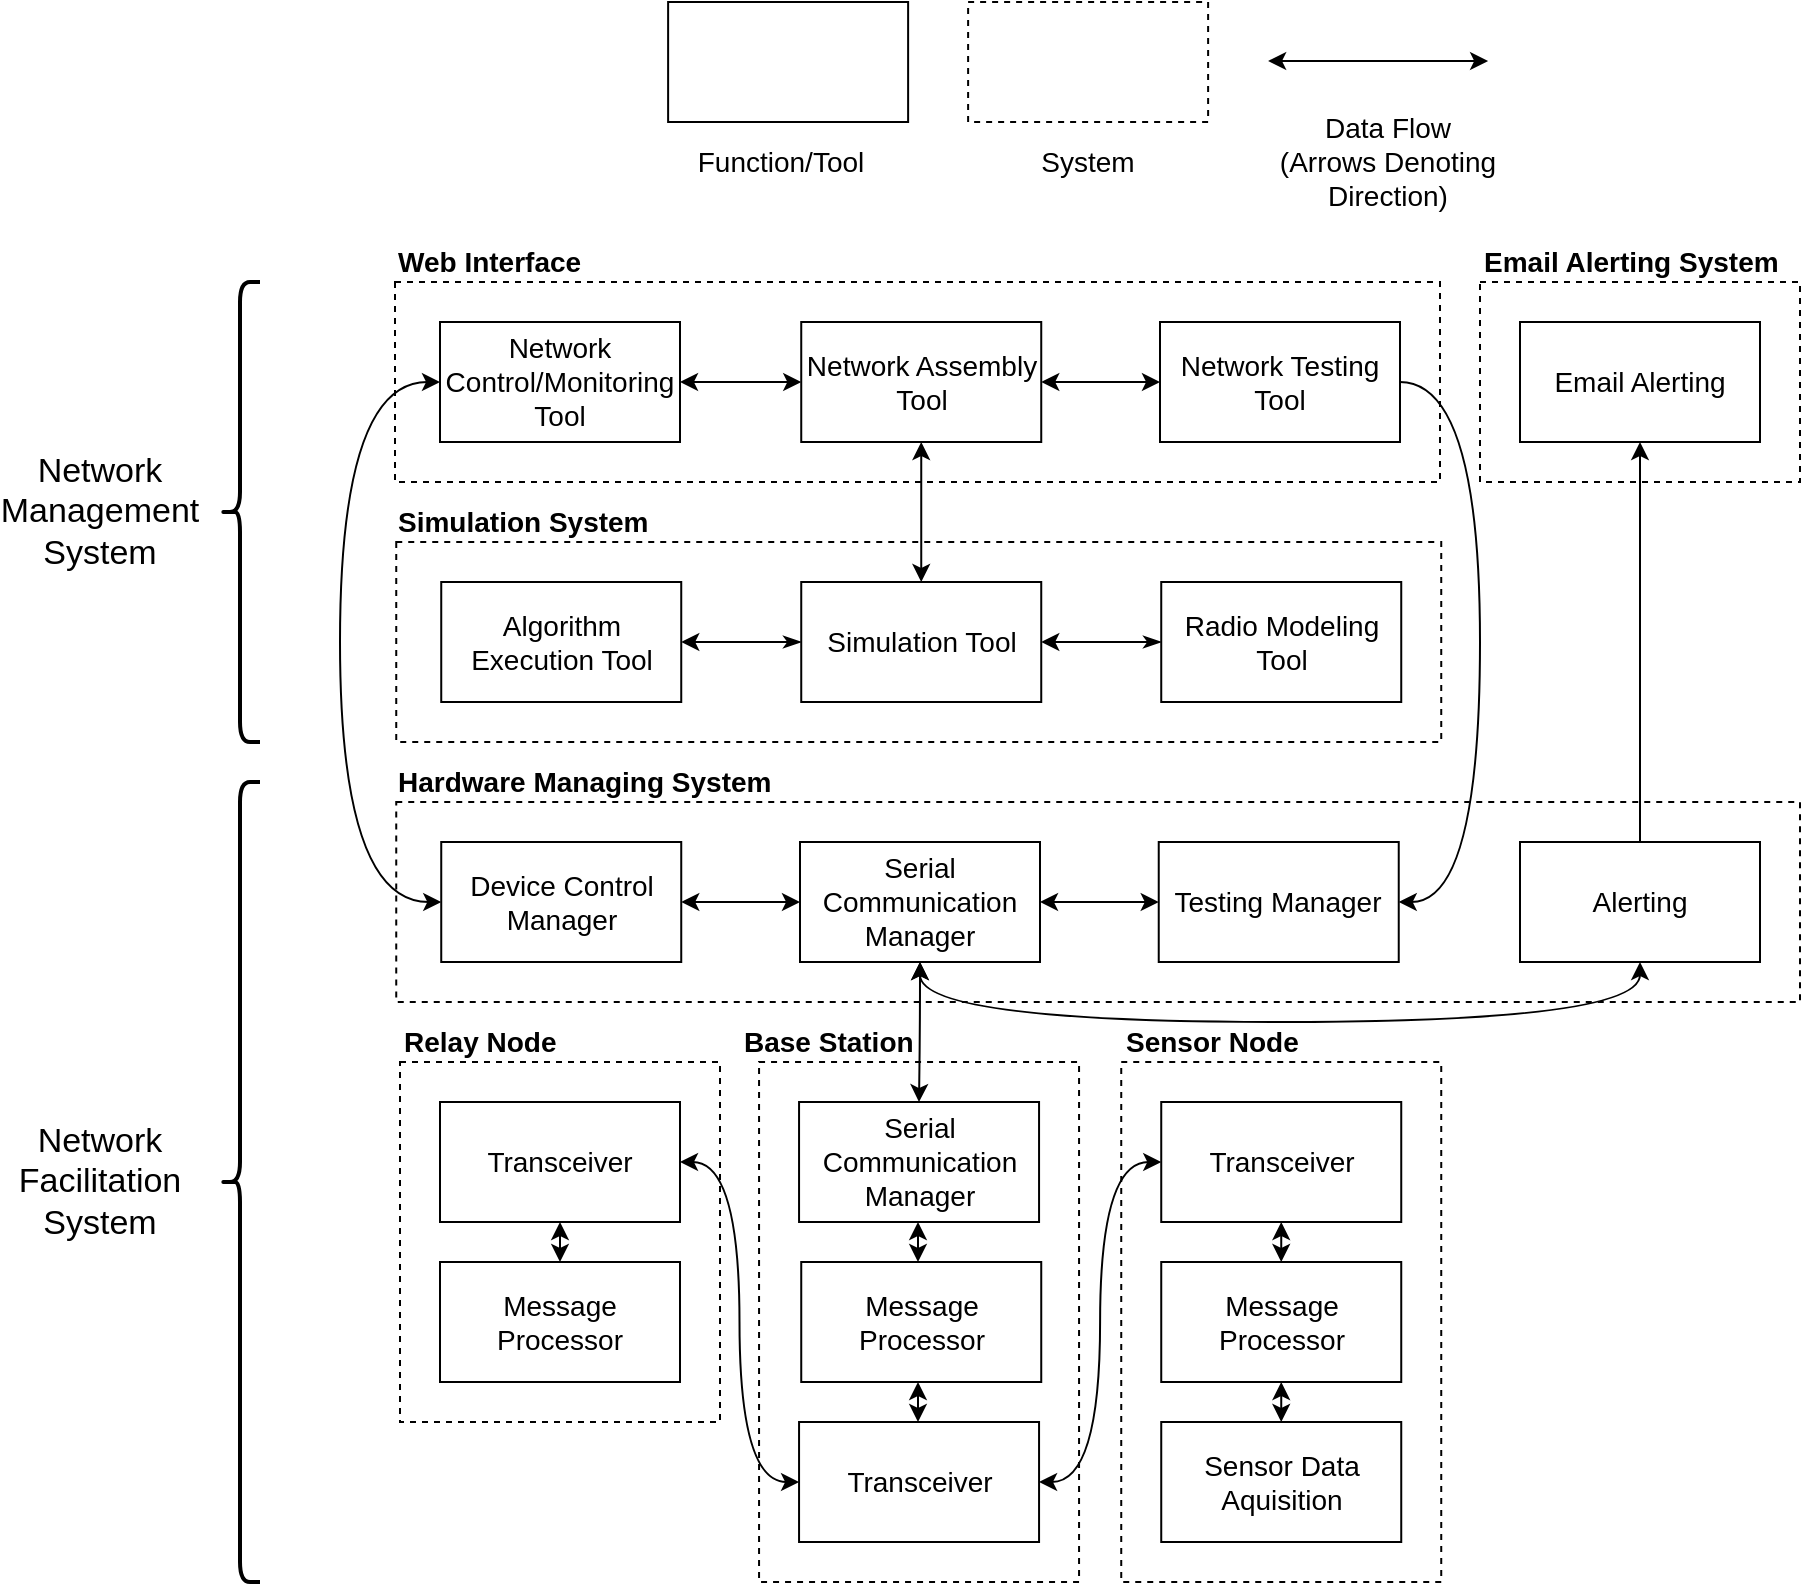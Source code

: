 <mxfile version="13.0.6" type="device"><diagram id="5HCjHcaxrdMrbsBtGjfQ" name="Page-1"><mxGraphModel dx="2752" dy="936" grid="1" gridSize="10" guides="1" tooltips="1" connect="1" arrows="1" fold="1" page="1" pageScale="1" pageWidth="850" pageHeight="1100" math="0" shadow="0"><root><mxCell id="0"/><mxCell id="1" parent="0"/><mxCell id="WD997mRgUXzsXUt71yo2-37" value="" style="rounded=0;whiteSpace=wrap;html=1;dashed=1;fontSize=14;" vertex="1" parent="1"><mxGeometry x="118.12" y="420" width="701.88" height="100" as="geometry"/></mxCell><mxCell id="WD997mRgUXzsXUt71yo2-35" value="" style="rounded=0;whiteSpace=wrap;html=1;dashed=1;fontSize=14;" vertex="1" parent="1"><mxGeometry x="118.12" y="290" width="522.5" height="100" as="geometry"/></mxCell><mxCell id="WD997mRgUXzsXUt71yo2-33" value="" style="rounded=0;whiteSpace=wrap;html=1;dashed=1;fontSize=14;" vertex="1" parent="1"><mxGeometry x="117.5" y="160" width="522.5" height="100" as="geometry"/></mxCell><mxCell id="WD997mRgUXzsXUt71yo2-18" value="" style="rounded=0;whiteSpace=wrap;html=1;dashed=1;fontSize=14;" vertex="1" parent="1"><mxGeometry x="120" y="550" width="160" height="180" as="geometry"/></mxCell><mxCell id="WD997mRgUXzsXUt71yo2-17" value="" style="rounded=0;whiteSpace=wrap;html=1;dashed=1;fontSize=14;" vertex="1" parent="1"><mxGeometry x="480.62" y="550" width="160" height="260" as="geometry"/></mxCell><mxCell id="WD997mRgUXzsXUt71yo2-1" value="" style="rounded=0;whiteSpace=wrap;html=1;" vertex="1" parent="1"><mxGeometry x="254.06" y="20" width="120" height="60" as="geometry"/></mxCell><mxCell id="WD997mRgUXzsXUt71yo2-3" value="" style="rounded=0;whiteSpace=wrap;html=1;dashed=1;fontSize=14;" vertex="1" parent="1"><mxGeometry x="660" y="160" width="160" height="100" as="geometry"/></mxCell><mxCell id="WD997mRgUXzsXUt71yo2-5" value="Function/Tool" style="text;html=1;strokeColor=none;fillColor=none;align=center;verticalAlign=middle;whiteSpace=wrap;rounded=0;dashed=1;fontSize=14;" vertex="1" parent="1"><mxGeometry x="268.43" y="90" width="85" height="20" as="geometry"/></mxCell><mxCell id="WD997mRgUXzsXUt71yo2-6" value="System" style="text;html=1;strokeColor=none;fillColor=none;align=center;verticalAlign=middle;whiteSpace=wrap;rounded=0;dashed=1;fontSize=14;" vertex="1" parent="1"><mxGeometry x="429.06" y="90" width="70" height="20" as="geometry"/></mxCell><mxCell id="WD997mRgUXzsXUt71yo2-12" value="Sensor Data Aquisition" style="rounded=0;whiteSpace=wrap;html=1;fontSize=14;" vertex="1" parent="1"><mxGeometry x="500.62" y="730" width="120" height="60" as="geometry"/></mxCell><mxCell id="WD997mRgUXzsXUt71yo2-72" style="edgeStyle=orthogonalEdgeStyle;curved=1;rounded=0;orthogonalLoop=1;jettySize=auto;html=1;exitX=0.5;exitY=1;exitDx=0;exitDy=0;entryX=0.5;entryY=0;entryDx=0;entryDy=0;startArrow=classic;startFill=1;fontSize=14;" edge="1" parent="1" source="WD997mRgUXzsXUt71yo2-13" target="WD997mRgUXzsXUt71yo2-12"><mxGeometry relative="1" as="geometry"/></mxCell><mxCell id="WD997mRgUXzsXUt71yo2-13" value="Message Processor" style="rounded=0;whiteSpace=wrap;html=1;fontSize=14;" vertex="1" parent="1"><mxGeometry x="500.62" y="650" width="120" height="60" as="geometry"/></mxCell><mxCell id="WD997mRgUXzsXUt71yo2-71" style="edgeStyle=orthogonalEdgeStyle;curved=1;rounded=0;orthogonalLoop=1;jettySize=auto;html=1;exitX=0.5;exitY=1;exitDx=0;exitDy=0;entryX=0.5;entryY=0;entryDx=0;entryDy=0;startArrow=classic;startFill=1;fontSize=14;" edge="1" parent="1" source="WD997mRgUXzsXUt71yo2-14" target="WD997mRgUXzsXUt71yo2-13"><mxGeometry relative="1" as="geometry"/></mxCell><mxCell id="WD997mRgUXzsXUt71yo2-14" value="Transceiver" style="rounded=0;whiteSpace=wrap;html=1;fontSize=14;" vertex="1" parent="1"><mxGeometry x="500.62" y="570" width="120" height="60" as="geometry"/></mxCell><mxCell id="WD997mRgUXzsXUt71yo2-15" value="Message Processor" style="rounded=0;whiteSpace=wrap;html=1;fontSize=14;" vertex="1" parent="1"><mxGeometry x="140" y="650" width="120" height="60" as="geometry"/></mxCell><mxCell id="WD997mRgUXzsXUt71yo2-70" style="edgeStyle=orthogonalEdgeStyle;curved=1;rounded=0;orthogonalLoop=1;jettySize=auto;html=1;exitX=0.5;exitY=1;exitDx=0;exitDy=0;entryX=0.5;entryY=0;entryDx=0;entryDy=0;startArrow=classic;startFill=1;fontSize=14;" edge="1" parent="1" source="WD997mRgUXzsXUt71yo2-16" target="WD997mRgUXzsXUt71yo2-15"><mxGeometry relative="1" as="geometry"/></mxCell><mxCell id="WD997mRgUXzsXUt71yo2-16" value="Transceiver" style="rounded=0;whiteSpace=wrap;html=1;fontSize=14;" vertex="1" parent="1"><mxGeometry x="140" y="570" width="120" height="60" as="geometry"/></mxCell><mxCell id="WD997mRgUXzsXUt71yo2-19" value="" style="rounded=0;whiteSpace=wrap;html=1;dashed=1;fontSize=14;" vertex="1" parent="1"><mxGeometry x="299.53" y="550" width="160" height="260" as="geometry"/></mxCell><mxCell id="WD997mRgUXzsXUt71yo2-21" value="Message Processor" style="rounded=0;whiteSpace=wrap;html=1;fontSize=14;" vertex="1" parent="1"><mxGeometry x="320.62" y="650" width="120" height="60" as="geometry"/></mxCell><mxCell id="WD997mRgUXzsXUt71yo2-66" style="edgeStyle=orthogonalEdgeStyle;curved=1;rounded=0;orthogonalLoop=1;jettySize=auto;html=1;exitX=0;exitY=0.5;exitDx=0;exitDy=0;entryX=1;entryY=0.5;entryDx=0;entryDy=0;startArrow=classic;startFill=1;fontSize=14;" edge="1" parent="1" source="WD997mRgUXzsXUt71yo2-22" target="WD997mRgUXzsXUt71yo2-16"><mxGeometry relative="1" as="geometry"/></mxCell><mxCell id="WD997mRgUXzsXUt71yo2-67" style="edgeStyle=orthogonalEdgeStyle;curved=1;rounded=0;orthogonalLoop=1;jettySize=auto;html=1;exitX=1;exitY=0.5;exitDx=0;exitDy=0;entryX=0;entryY=0.5;entryDx=0;entryDy=0;startArrow=classic;startFill=1;fontSize=14;" edge="1" parent="1" source="WD997mRgUXzsXUt71yo2-22" target="WD997mRgUXzsXUt71yo2-14"><mxGeometry relative="1" as="geometry"/></mxCell><mxCell id="WD997mRgUXzsXUt71yo2-22" value="Transceiver" style="rounded=0;whiteSpace=wrap;html=1;fontSize=14;" vertex="1" parent="1"><mxGeometry x="319.53" y="730" width="120" height="60" as="geometry"/></mxCell><mxCell id="WD997mRgUXzsXUt71yo2-23" value="Serial Communication Manager" style="rounded=0;whiteSpace=wrap;html=1;fontSize=14;" vertex="1" parent="1"><mxGeometry x="319.53" y="570" width="120" height="60" as="geometry"/></mxCell><mxCell id="WD997mRgUXzsXUt71yo2-85" style="edgeStyle=orthogonalEdgeStyle;curved=1;rounded=0;orthogonalLoop=1;jettySize=auto;html=1;exitX=0;exitY=0.5;exitDx=0;exitDy=0;entryX=0;entryY=0.5;entryDx=0;entryDy=0;startArrow=classic;startFill=1;fontSize=14;" edge="1" parent="1" source="WD997mRgUXzsXUt71yo2-30" target="WD997mRgUXzsXUt71yo2-42"><mxGeometry relative="1" as="geometry"><Array as="points"><mxPoint x="90" y="210"/><mxPoint x="90" y="470"/></Array></mxGeometry></mxCell><mxCell id="WD997mRgUXzsXUt71yo2-30" value="Network Control/Monitoring Tool" style="rounded=0;whiteSpace=wrap;html=1;fontSize=14;" vertex="1" parent="1"><mxGeometry x="140" y="180" width="120" height="60" as="geometry"/></mxCell><mxCell id="WD997mRgUXzsXUt71yo2-83" style="edgeStyle=orthogonalEdgeStyle;curved=1;rounded=0;orthogonalLoop=1;jettySize=auto;html=1;exitX=0;exitY=0.5;exitDx=0;exitDy=0;entryX=1;entryY=0.5;entryDx=0;entryDy=0;startArrow=classic;startFill=1;fontSize=14;" edge="1" parent="1" source="WD997mRgUXzsXUt71yo2-31" target="WD997mRgUXzsXUt71yo2-30"><mxGeometry relative="1" as="geometry"/></mxCell><mxCell id="WD997mRgUXzsXUt71yo2-84" style="edgeStyle=orthogonalEdgeStyle;curved=1;rounded=0;orthogonalLoop=1;jettySize=auto;html=1;exitX=1;exitY=0.5;exitDx=0;exitDy=0;entryX=0;entryY=0.5;entryDx=0;entryDy=0;startArrow=classic;startFill=1;fontSize=14;" edge="1" parent="1" source="WD997mRgUXzsXUt71yo2-31" target="WD997mRgUXzsXUt71yo2-32"><mxGeometry relative="1" as="geometry"/></mxCell><mxCell id="WD997mRgUXzsXUt71yo2-31" value="Network Assembly Tool" style="rounded=0;whiteSpace=wrap;html=1;fontSize=14;" vertex="1" parent="1"><mxGeometry x="320.62" y="180" width="120" height="60" as="geometry"/></mxCell><mxCell id="WD997mRgUXzsXUt71yo2-65" style="edgeStyle=orthogonalEdgeStyle;curved=1;rounded=0;orthogonalLoop=1;jettySize=auto;html=1;exitX=1;exitY=0.5;exitDx=0;exitDy=0;entryX=1;entryY=0.5;entryDx=0;entryDy=0;startArrow=none;startFill=0;fontSize=14;" edge="1" parent="1" source="WD997mRgUXzsXUt71yo2-32" target="WD997mRgUXzsXUt71yo2-43"><mxGeometry relative="1" as="geometry"><Array as="points"><mxPoint x="660" y="210"/><mxPoint x="660" y="470"/></Array></mxGeometry></mxCell><mxCell id="WD997mRgUXzsXUt71yo2-32" value="Network Testing Tool" style="rounded=0;whiteSpace=wrap;html=1;fontSize=14;" vertex="1" parent="1"><mxGeometry x="500" y="180" width="120" height="60" as="geometry"/></mxCell><mxCell id="WD997mRgUXzsXUt71yo2-34" value="Email Alerting" style="rounded=0;whiteSpace=wrap;html=1;fontSize=14;" vertex="1" parent="1"><mxGeometry x="680" y="180" width="120" height="60" as="geometry"/></mxCell><mxCell id="WD997mRgUXzsXUt71yo2-61" style="edgeStyle=orthogonalEdgeStyle;curved=1;rounded=0;orthogonalLoop=1;jettySize=auto;html=1;exitX=0;exitY=0.5;exitDx=0;exitDy=0;startArrow=classicThin;startFill=1;fontSize=14;" edge="1" parent="1" source="WD997mRgUXzsXUt71yo2-38" target="WD997mRgUXzsXUt71yo2-40"><mxGeometry relative="1" as="geometry"/></mxCell><mxCell id="WD997mRgUXzsXUt71yo2-82" style="edgeStyle=orthogonalEdgeStyle;curved=1;rounded=0;orthogonalLoop=1;jettySize=auto;html=1;exitX=0.5;exitY=0;exitDx=0;exitDy=0;entryX=0.5;entryY=1;entryDx=0;entryDy=0;startArrow=classic;startFill=1;fontSize=14;" edge="1" parent="1" source="WD997mRgUXzsXUt71yo2-38" target="WD997mRgUXzsXUt71yo2-31"><mxGeometry relative="1" as="geometry"/></mxCell><mxCell id="WD997mRgUXzsXUt71yo2-38" value="Simulation Tool" style="rounded=0;whiteSpace=wrap;html=1;fontSize=14;" vertex="1" parent="1"><mxGeometry x="320.62" y="310" width="120" height="60" as="geometry"/></mxCell><mxCell id="WD997mRgUXzsXUt71yo2-62" style="edgeStyle=orthogonalEdgeStyle;curved=1;rounded=0;orthogonalLoop=1;jettySize=auto;html=1;exitX=0;exitY=0.5;exitDx=0;exitDy=0;entryX=1;entryY=0.5;entryDx=0;entryDy=0;startArrow=classicThin;startFill=1;fontSize=14;" edge="1" parent="1" source="WD997mRgUXzsXUt71yo2-39" target="WD997mRgUXzsXUt71yo2-38"><mxGeometry relative="1" as="geometry"/></mxCell><mxCell id="WD997mRgUXzsXUt71yo2-39" value="Radio Modeling Tool" style="rounded=0;whiteSpace=wrap;html=1;fontSize=14;" vertex="1" parent="1"><mxGeometry x="500.62" y="310" width="120" height="60" as="geometry"/></mxCell><mxCell id="WD997mRgUXzsXUt71yo2-40" value="Algorithm Execution Tool" style="rounded=0;whiteSpace=wrap;html=1;fontSize=14;" vertex="1" parent="1"><mxGeometry x="140.62" y="310" width="120" height="60" as="geometry"/></mxCell><mxCell id="WD997mRgUXzsXUt71yo2-79" style="edgeStyle=orthogonalEdgeStyle;curved=1;rounded=0;orthogonalLoop=1;jettySize=auto;html=1;exitX=0.5;exitY=1;exitDx=0;exitDy=0;entryX=0.5;entryY=1;entryDx=0;entryDy=0;startArrow=classic;startFill=1;fontSize=14;" edge="1" parent="1" source="WD997mRgUXzsXUt71yo2-41" target="WD997mRgUXzsXUt71yo2-63"><mxGeometry relative="1" as="geometry"><Array as="points"><mxPoint x="380" y="530"/><mxPoint x="740" y="530"/></Array></mxGeometry></mxCell><mxCell id="WD997mRgUXzsXUt71yo2-80" style="edgeStyle=orthogonalEdgeStyle;curved=1;rounded=0;orthogonalLoop=1;jettySize=auto;html=1;exitX=0.5;exitY=1;exitDx=0;exitDy=0;startArrow=classic;startFill=1;fontSize=14;" edge="1" parent="1" source="WD997mRgUXzsXUt71yo2-41" target="WD997mRgUXzsXUt71yo2-23"><mxGeometry relative="1" as="geometry"/></mxCell><mxCell id="WD997mRgUXzsXUt71yo2-41" value="Serial Communication Manager" style="rounded=0;whiteSpace=wrap;html=1;fontSize=14;" vertex="1" parent="1"><mxGeometry x="320" y="440" width="120" height="60" as="geometry"/></mxCell><mxCell id="WD997mRgUXzsXUt71yo2-78" style="edgeStyle=orthogonalEdgeStyle;curved=1;rounded=0;orthogonalLoop=1;jettySize=auto;html=1;exitX=1;exitY=0.5;exitDx=0;exitDy=0;startArrow=classic;startFill=1;fontSize=14;" edge="1" parent="1" source="WD997mRgUXzsXUt71yo2-42" target="WD997mRgUXzsXUt71yo2-41"><mxGeometry relative="1" as="geometry"/></mxCell><mxCell id="WD997mRgUXzsXUt71yo2-42" value="Device Control Manager" style="rounded=0;whiteSpace=wrap;html=1;fontSize=14;" vertex="1" parent="1"><mxGeometry x="140.62" y="440" width="120" height="60" as="geometry"/></mxCell><mxCell id="WD997mRgUXzsXUt71yo2-77" style="edgeStyle=orthogonalEdgeStyle;curved=1;rounded=0;orthogonalLoop=1;jettySize=auto;html=1;exitX=0;exitY=0.5;exitDx=0;exitDy=0;entryX=1;entryY=0.5;entryDx=0;entryDy=0;startArrow=classic;startFill=1;fontSize=14;" edge="1" parent="1" source="WD997mRgUXzsXUt71yo2-43" target="WD997mRgUXzsXUt71yo2-41"><mxGeometry relative="1" as="geometry"/></mxCell><mxCell id="WD997mRgUXzsXUt71yo2-43" value="Testing Manager" style="rounded=0;whiteSpace=wrap;html=1;fontSize=14;" vertex="1" parent="1"><mxGeometry x="499.37" y="440" width="120" height="60" as="geometry"/></mxCell><mxCell id="WD997mRgUXzsXUt71yo2-45" value="Web Interface" style="text;html=1;strokeColor=none;fillColor=none;align=left;verticalAlign=middle;whiteSpace=wrap;rounded=0;dashed=1;fontSize=14;fontStyle=1" vertex="1" parent="1"><mxGeometry x="116.87" y="140" width="105" height="20" as="geometry"/></mxCell><mxCell id="WD997mRgUXzsXUt71yo2-47" value="Hardware Managing System" style="text;html=1;strokeColor=none;fillColor=none;align=left;verticalAlign=middle;whiteSpace=wrap;rounded=0;dashed=1;fontSize=14;fontStyle=1" vertex="1" parent="1"><mxGeometry x="116.87" y="400" width="203.13" height="20" as="geometry"/></mxCell><mxCell id="WD997mRgUXzsXUt71yo2-48" value="Simulation System" style="text;html=1;strokeColor=none;fillColor=none;align=left;verticalAlign=middle;whiteSpace=wrap;rounded=0;dashed=1;fontSize=14;fontStyle=1" vertex="1" parent="1"><mxGeometry x="116.87" y="270" width="133.13" height="20" as="geometry"/></mxCell><mxCell id="WD997mRgUXzsXUt71yo2-49" value="Base Station" style="text;html=1;strokeColor=none;fillColor=none;align=left;verticalAlign=middle;whiteSpace=wrap;rounded=0;dashed=1;fontSize=14;fontStyle=1" vertex="1" parent="1"><mxGeometry x="290" y="530" width="94.69" height="20" as="geometry"/></mxCell><mxCell id="WD997mRgUXzsXUt71yo2-52" value="Relay Node" style="text;html=1;strokeColor=none;fillColor=none;align=left;verticalAlign=middle;whiteSpace=wrap;rounded=0;dashed=1;fontSize=14;fontStyle=1" vertex="1" parent="1"><mxGeometry x="120" y="530" width="94.69" height="20" as="geometry"/></mxCell><mxCell id="WD997mRgUXzsXUt71yo2-53" value="Sensor Node" style="text;html=1;strokeColor=none;fillColor=none;align=left;verticalAlign=middle;whiteSpace=wrap;rounded=0;dashed=1;fontSize=14;fontStyle=1" vertex="1" parent="1"><mxGeometry x="480.62" y="530" width="94.69" height="20" as="geometry"/></mxCell><mxCell id="WD997mRgUXzsXUt71yo2-54" value="Email Alerting System" style="text;html=1;strokeColor=none;fillColor=none;align=left;verticalAlign=middle;whiteSpace=wrap;rounded=0;dashed=1;fontSize=14;fontStyle=1" vertex="1" parent="1"><mxGeometry x="660" y="140" width="160" height="20" as="geometry"/></mxCell><mxCell id="WD997mRgUXzsXUt71yo2-93" style="edgeStyle=orthogonalEdgeStyle;curved=1;rounded=0;orthogonalLoop=1;jettySize=auto;html=1;startArrow=classic;startFill=1;fontSize=14;" edge="1" parent="1"><mxGeometry relative="1" as="geometry"><mxPoint x="664.06" y="49.5" as="targetPoint"/><mxPoint x="554.06" y="49.5" as="sourcePoint"/></mxGeometry></mxCell><mxCell id="WD997mRgUXzsXUt71yo2-57" value="" style="rounded=0;whiteSpace=wrap;html=1;dashed=1;" vertex="1" parent="1"><mxGeometry x="404.06" y="20" width="120" height="60" as="geometry"/></mxCell><mxCell id="WD997mRgUXzsXUt71yo2-64" style="edgeStyle=orthogonalEdgeStyle;curved=1;rounded=0;orthogonalLoop=1;jettySize=auto;html=1;exitX=0.5;exitY=0;exitDx=0;exitDy=0;entryX=0.5;entryY=1;entryDx=0;entryDy=0;startArrow=none;startFill=0;fontSize=14;" edge="1" parent="1" source="WD997mRgUXzsXUt71yo2-63" target="WD997mRgUXzsXUt71yo2-34"><mxGeometry relative="1" as="geometry"/></mxCell><mxCell id="WD997mRgUXzsXUt71yo2-63" value="Alerting" style="rounded=0;whiteSpace=wrap;html=1;fontSize=14;" vertex="1" parent="1"><mxGeometry x="680" y="440" width="120" height="60" as="geometry"/></mxCell><mxCell id="WD997mRgUXzsXUt71yo2-86" value="" style="shape=curlyBracket;whiteSpace=wrap;html=1;rounded=1;fontSize=14;align=left;strokeColor=#000000;fillColor=#000000;strokeWidth=2;" vertex="1" parent="1"><mxGeometry x="30" y="160" width="20" height="230" as="geometry"/></mxCell><mxCell id="WD997mRgUXzsXUt71yo2-87" value="" style="shape=curlyBracket;whiteSpace=wrap;html=1;rounded=1;fontSize=14;align=left;strokeColor=#000000;fillColor=#000000;strokeWidth=2;" vertex="1" parent="1"><mxGeometry x="30" y="410" width="20" height="400" as="geometry"/></mxCell><mxCell id="WD997mRgUXzsXUt71yo2-88" value="Network Management System" style="text;html=1;strokeColor=none;fillColor=none;align=center;verticalAlign=middle;whiteSpace=wrap;rounded=0;fontSize=17;" vertex="1" parent="1"><mxGeometry x="-70" y="265" width="80" height="20" as="geometry"/></mxCell><mxCell id="WD997mRgUXzsXUt71yo2-89" value="Network Facilitation System" style="text;html=1;strokeColor=none;fillColor=none;align=center;verticalAlign=middle;whiteSpace=wrap;rounded=0;fontSize=17;" vertex="1" parent="1"><mxGeometry x="-70" y="600" width="80" height="20" as="geometry"/></mxCell><mxCell id="WD997mRgUXzsXUt71yo2-91" style="edgeStyle=orthogonalEdgeStyle;curved=1;rounded=0;orthogonalLoop=1;jettySize=auto;html=1;exitX=0.5;exitY=1;exitDx=0;exitDy=0;entryX=0.5;entryY=0;entryDx=0;entryDy=0;startArrow=classic;startFill=1;fontSize=14;" edge="1" parent="1"><mxGeometry relative="1" as="geometry"><mxPoint x="379" y="630" as="sourcePoint"/><mxPoint x="379" y="650" as="targetPoint"/><Array as="points"><mxPoint x="379" y="640"/><mxPoint x="379" y="640"/></Array></mxGeometry></mxCell><mxCell id="WD997mRgUXzsXUt71yo2-92" style="edgeStyle=orthogonalEdgeStyle;curved=1;rounded=0;orthogonalLoop=1;jettySize=auto;html=1;exitX=0.5;exitY=1;exitDx=0;exitDy=0;entryX=0.5;entryY=0;entryDx=0;entryDy=0;startArrow=classic;startFill=1;fontSize=14;" edge="1" parent="1"><mxGeometry relative="1" as="geometry"><mxPoint x="379" y="710" as="sourcePoint"/><mxPoint x="379" y="730" as="targetPoint"/><Array as="points"><mxPoint x="379" y="720"/><mxPoint x="379" y="720"/></Array></mxGeometry></mxCell><mxCell id="WD997mRgUXzsXUt71yo2-94" value="Data Flow &lt;br&gt;(Arrows Denoting Direction)" style="text;html=1;strokeColor=none;fillColor=none;align=center;verticalAlign=middle;whiteSpace=wrap;rounded=0;dashed=1;fontSize=14;" vertex="1" parent="1"><mxGeometry x="544.06" y="90" width="140" height="20" as="geometry"/></mxCell></root></mxGraphModel></diagram></mxfile>